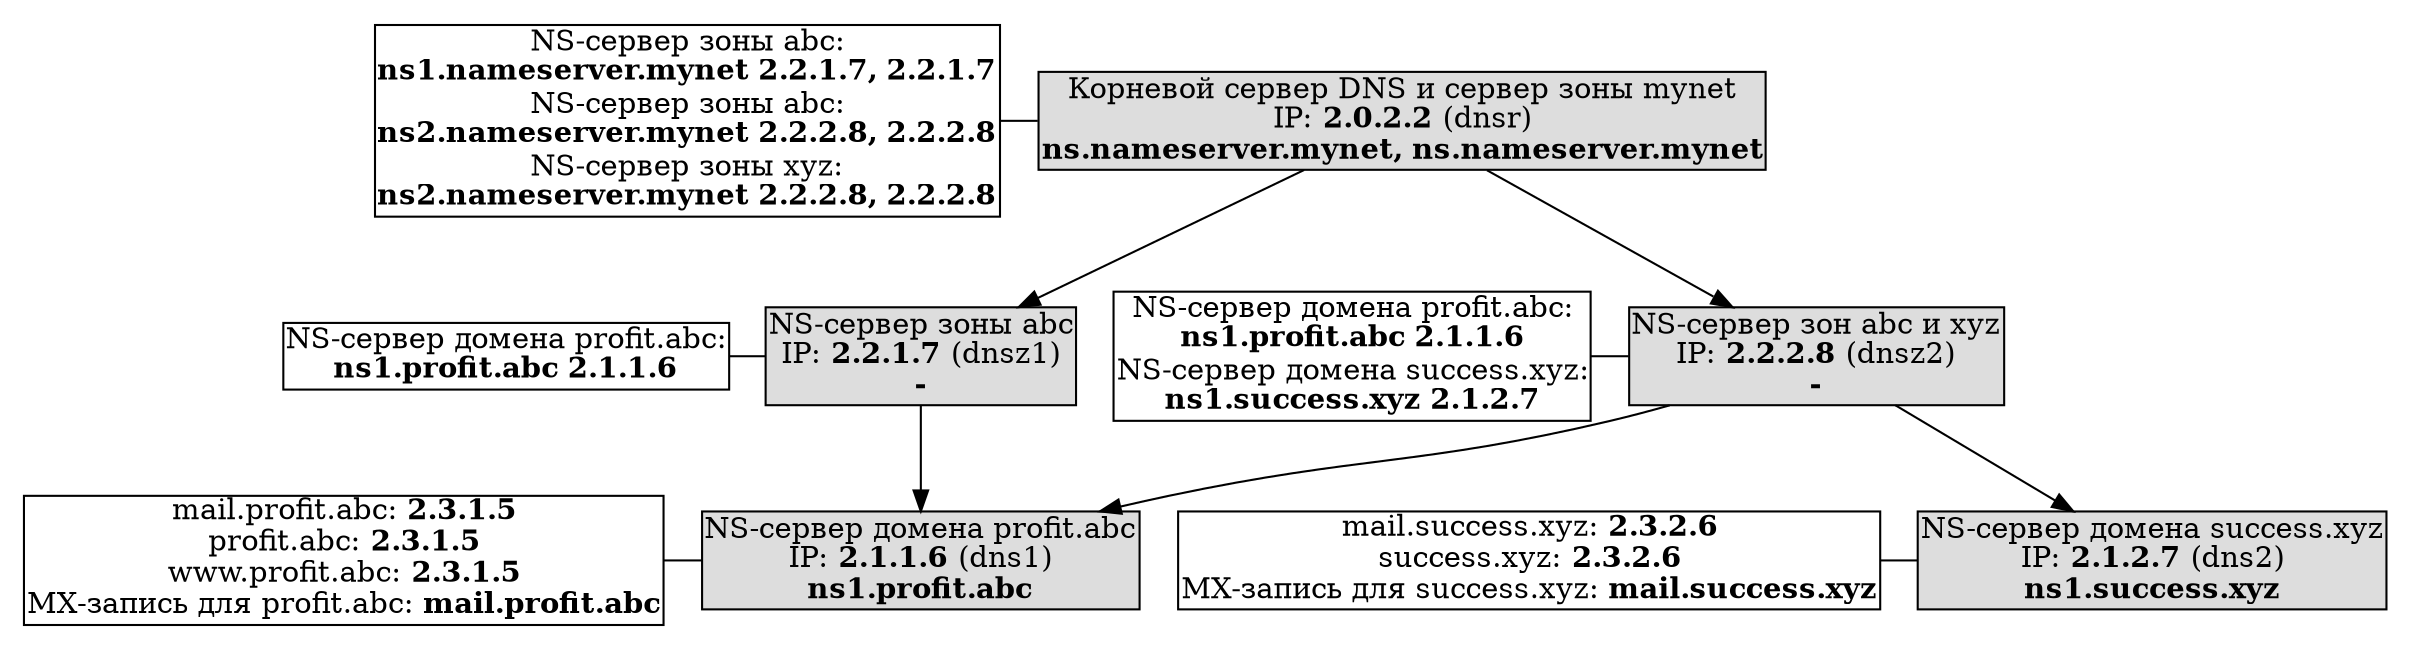 digraph G {
        margin=0;
        node [margin=0];
        
subgraph cluster_0 {
color=none;
rank=same;
_2_1_1_6 [shape="none", label=<
<TABLE BGCOLOR="#DDDDDD" CELLPADDING="0" CELLSPACING="0" CELLBORDER="0">
<TR><TD>NS-сервер домена profit.abc</TD></TR>
<TR><TD>IP: <B>2.1.1.6</B> (dns1)</TD></TR>
<TR><TD><B>ns1.profit.abc</B></TD></TR>
</TABLE>>];
_2_1_1_6_records [shape="none", label=<
<TABLE BGCOLOR="#FFFFFF" CELLPADDING="0" CELLSPACING="0" CELLBORDER="0">
<TR><TD>mail.profit.abc: <B>2.3.1.5</B></TD></TR>
<TR><TD>profit.abc: <B>2.3.1.5</B></TD></TR>
<TR><TD>www.profit.abc: <B>2.3.1.5</B></TD></TR>
<TR><TD>MX-запись для profit.abc: <B>mail.profit.abc</B></TD></TR>
</TABLE>>];
_2_1_1_6 -> _2_1_1_6_records [constraint=False, dir=none];
}
subgraph cluster_1 {
color=none;
rank=same;
_2_1_2_7 [shape="none", label=<
<TABLE BGCOLOR="#DDDDDD" CELLPADDING="0" CELLSPACING="0" CELLBORDER="0">
<TR><TD>NS-сервер домена success.xyz</TD></TR>
<TR><TD>IP: <B>2.1.2.7</B> (dns2)</TD></TR>
<TR><TD><B>ns1.success.xyz</B></TD></TR>
</TABLE>>];
_2_1_2_7_records [shape="none", label=<
<TABLE BGCOLOR="#FFFFFF" CELLPADDING="0" CELLSPACING="0" CELLBORDER="0">
<TR><TD>mail.success.xyz: <B>2.3.2.6</B></TD></TR>
<TR><TD>success.xyz: <B>2.3.2.6</B></TD></TR>
<TR><TD>MX-запись для success.xyz: <B>mail.success.xyz</B></TD></TR>
</TABLE>>];
_2_1_2_7 -> _2_1_2_7_records [constraint=False, dir=none];
}
subgraph cluster_2 {
color=none;
rank=same;
_2_2_2_8 [shape="none", label=<
<TABLE BGCOLOR="#DDDDDD" CELLPADDING="0" CELLSPACING="0" CELLBORDER="0">
<TR><TD>NS-сервер зон abc и xyz</TD></TR>
<TR><TD>IP: <B>2.2.2.8</B> (dnsz2)</TD></TR>
<TR><TD><B>-</B></TD></TR>
</TABLE>>];
_2_2_2_8_records [shape="none", label=<
<TABLE BGCOLOR="#FFFFFF" CELLPADDING="0" CELLSPACING="0" CELLBORDER="0">
<TR><TD>NS-сервер домена profit.abc:</TD></TR><TR><TD><B>ns1.profit.abc 2.1.1.6</B></TD></TR>
<TR><TD>NS-сервер домена success.xyz:</TD></TR><TR><TD><B>ns1.success.xyz 2.1.2.7</B></TD></TR>
</TABLE>>];
_2_2_2_8 -> _2_2_2_8_records [constraint=False, dir=none];
}
subgraph cluster_3 {
color=none;
rank=same;
_2_2_1_7 [shape="none", label=<
<TABLE BGCOLOR="#DDDDDD" CELLPADDING="0" CELLSPACING="0" CELLBORDER="0">
<TR><TD>NS-сервер зоны abc</TD></TR>
<TR><TD>IP: <B>2.2.1.7</B> (dnsz1)</TD></TR>
<TR><TD><B>-</B></TD></TR>
</TABLE>>];
_2_2_1_7_records [shape="none", label=<
<TABLE BGCOLOR="#FFFFFF" CELLPADDING="0" CELLSPACING="0" CELLBORDER="0">
<TR><TD>NS-сервер домена profit.abc:</TD></TR><TR><TD><B>ns1.profit.abc 2.1.1.6</B></TD></TR>
</TABLE>>];
_2_2_1_7 -> _2_2_1_7_records [constraint=False, dir=none];
}
subgraph cluster_4 {
color=none;
rank=same;
_2_0_2_2 [shape="none", label=<
<TABLE BGCOLOR="#DDDDDD" CELLPADDING="0" CELLSPACING="0" CELLBORDER="0">
<TR><TD>Корневой сервер DNS и сервер зоны mynet</TD></TR>
<TR><TD>IP: <B>2.0.2.2</B> (dnsr)</TD></TR>
<TR><TD><B>ns.nameserver.mynet, ns.nameserver.mynet</B></TD></TR>
</TABLE>>];
_2_0_2_2_records [shape="none", label=<
<TABLE BGCOLOR="#FFFFFF" CELLPADDING="0" CELLSPACING="0" CELLBORDER="0">
<TR><TD>NS-сервер зоны abc:</TD></TR><TR><TD><B>ns1.nameserver.mynet 2.2.1.7, 2.2.1.7</B></TD></TR>
<TR><TD>NS-сервер зоны abc:</TD></TR><TR><TD><B>ns2.nameserver.mynet 2.2.2.8, 2.2.2.8</B></TD></TR>
<TR><TD>NS-сервер зоны xyz:</TD></TR><TR><TD><B>ns2.nameserver.mynet 2.2.2.8, 2.2.2.8</B></TD></TR>
</TABLE>>];
_2_0_2_2 -> _2_0_2_2_records [constraint=False, dir=none];
}
_2_2_2_8 -> _2_1_2_7;
_2_2_2_8 -> _2_1_1_6;
_2_0_2_2 -> _2_2_2_8;
_2_2_1_7 -> _2_1_1_6;
_2_0_2_2 -> _2_2_1_7;
}

